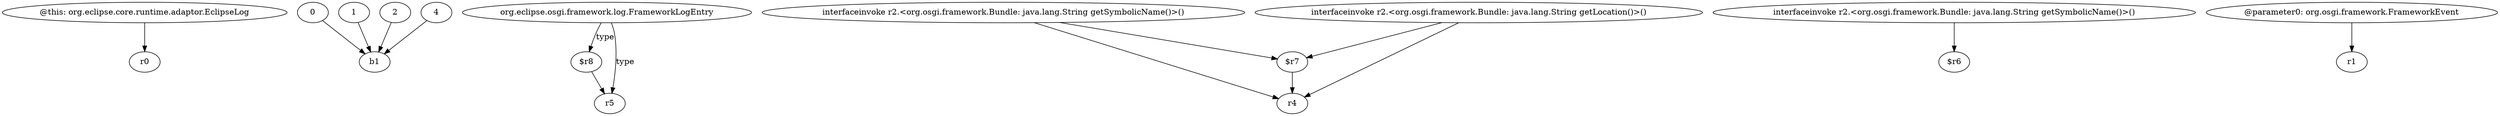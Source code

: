 digraph g {
0[label="@this: org.eclipse.core.runtime.adaptor.EclipseLog"]
1[label="r0"]
0->1[label=""]
2[label="0"]
3[label="b1"]
2->3[label=""]
4[label="org.eclipse.osgi.framework.log.FrameworkLogEntry"]
5[label="$r8"]
4->5[label="type"]
6[label="1"]
6->3[label=""]
7[label="interfaceinvoke r2.<org.osgi.framework.Bundle: java.lang.String getSymbolicName()>()"]
8[label="r4"]
7->8[label=""]
9[label="2"]
9->3[label=""]
10[label="r5"]
4->10[label="type"]
11[label="4"]
11->3[label=""]
12[label="interfaceinvoke r2.<org.osgi.framework.Bundle: java.lang.String getLocation()>()"]
13[label="$r7"]
12->13[label=""]
14[label="interfaceinvoke r2.<org.osgi.framework.Bundle: java.lang.String getSymbolicName()>()"]
15[label="$r6"]
14->15[label=""]
5->10[label=""]
7->13[label=""]
12->8[label=""]
16[label="@parameter0: org.osgi.framework.FrameworkEvent"]
17[label="r1"]
16->17[label=""]
13->8[label=""]
}